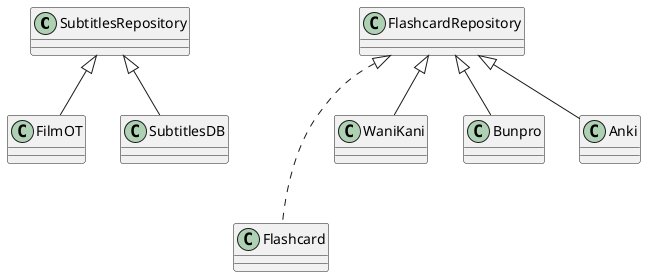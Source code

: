 @startuml


' ' Collect Market data (fetch & store) ----- 
' Mercari.fetch
' Jimoti.fetch
' YahooAuc.fetch


' class SubtitlesRepository {
' }

' class SubsOT {
'     +Fetch(): void
' }

' class SubtitlesDB {
'     +Fetch(): void
' }

' class Flashcard{

' }



SubtitlesRepository <|-- FilmOT
SubtitlesRepository <|-- SubtitlesDB
FlashcardRepository <|-.- Flashcard

FlashcardRepository <|-- WaniKani
FlashcardRepository <|-- Bunpro 
FlashcardRepository <|-- Anki

@enduml

' All classes/marketplaces will have different information
' in their "listings". Or no ?
' 
' 
' - post date
' - product
' - price
' - sold date
' - delivery
' - location
' - seller
' 
' 